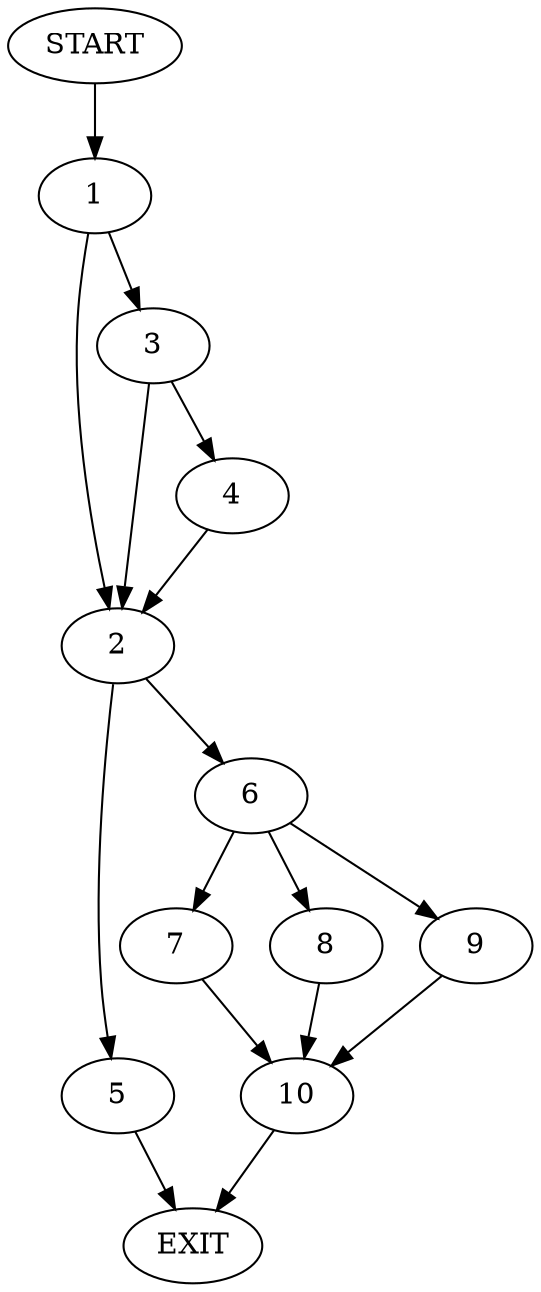 digraph {
0 [label="START"]
11 [label="EXIT"]
0 -> 1
1 -> 2
1 -> 3
3 -> 4
3 -> 2
2 -> 5
2 -> 6
4 -> 2
5 -> 11
6 -> 7
6 -> 8
6 -> 9
8 -> 10
7 -> 10
9 -> 10
10 -> 11
}
